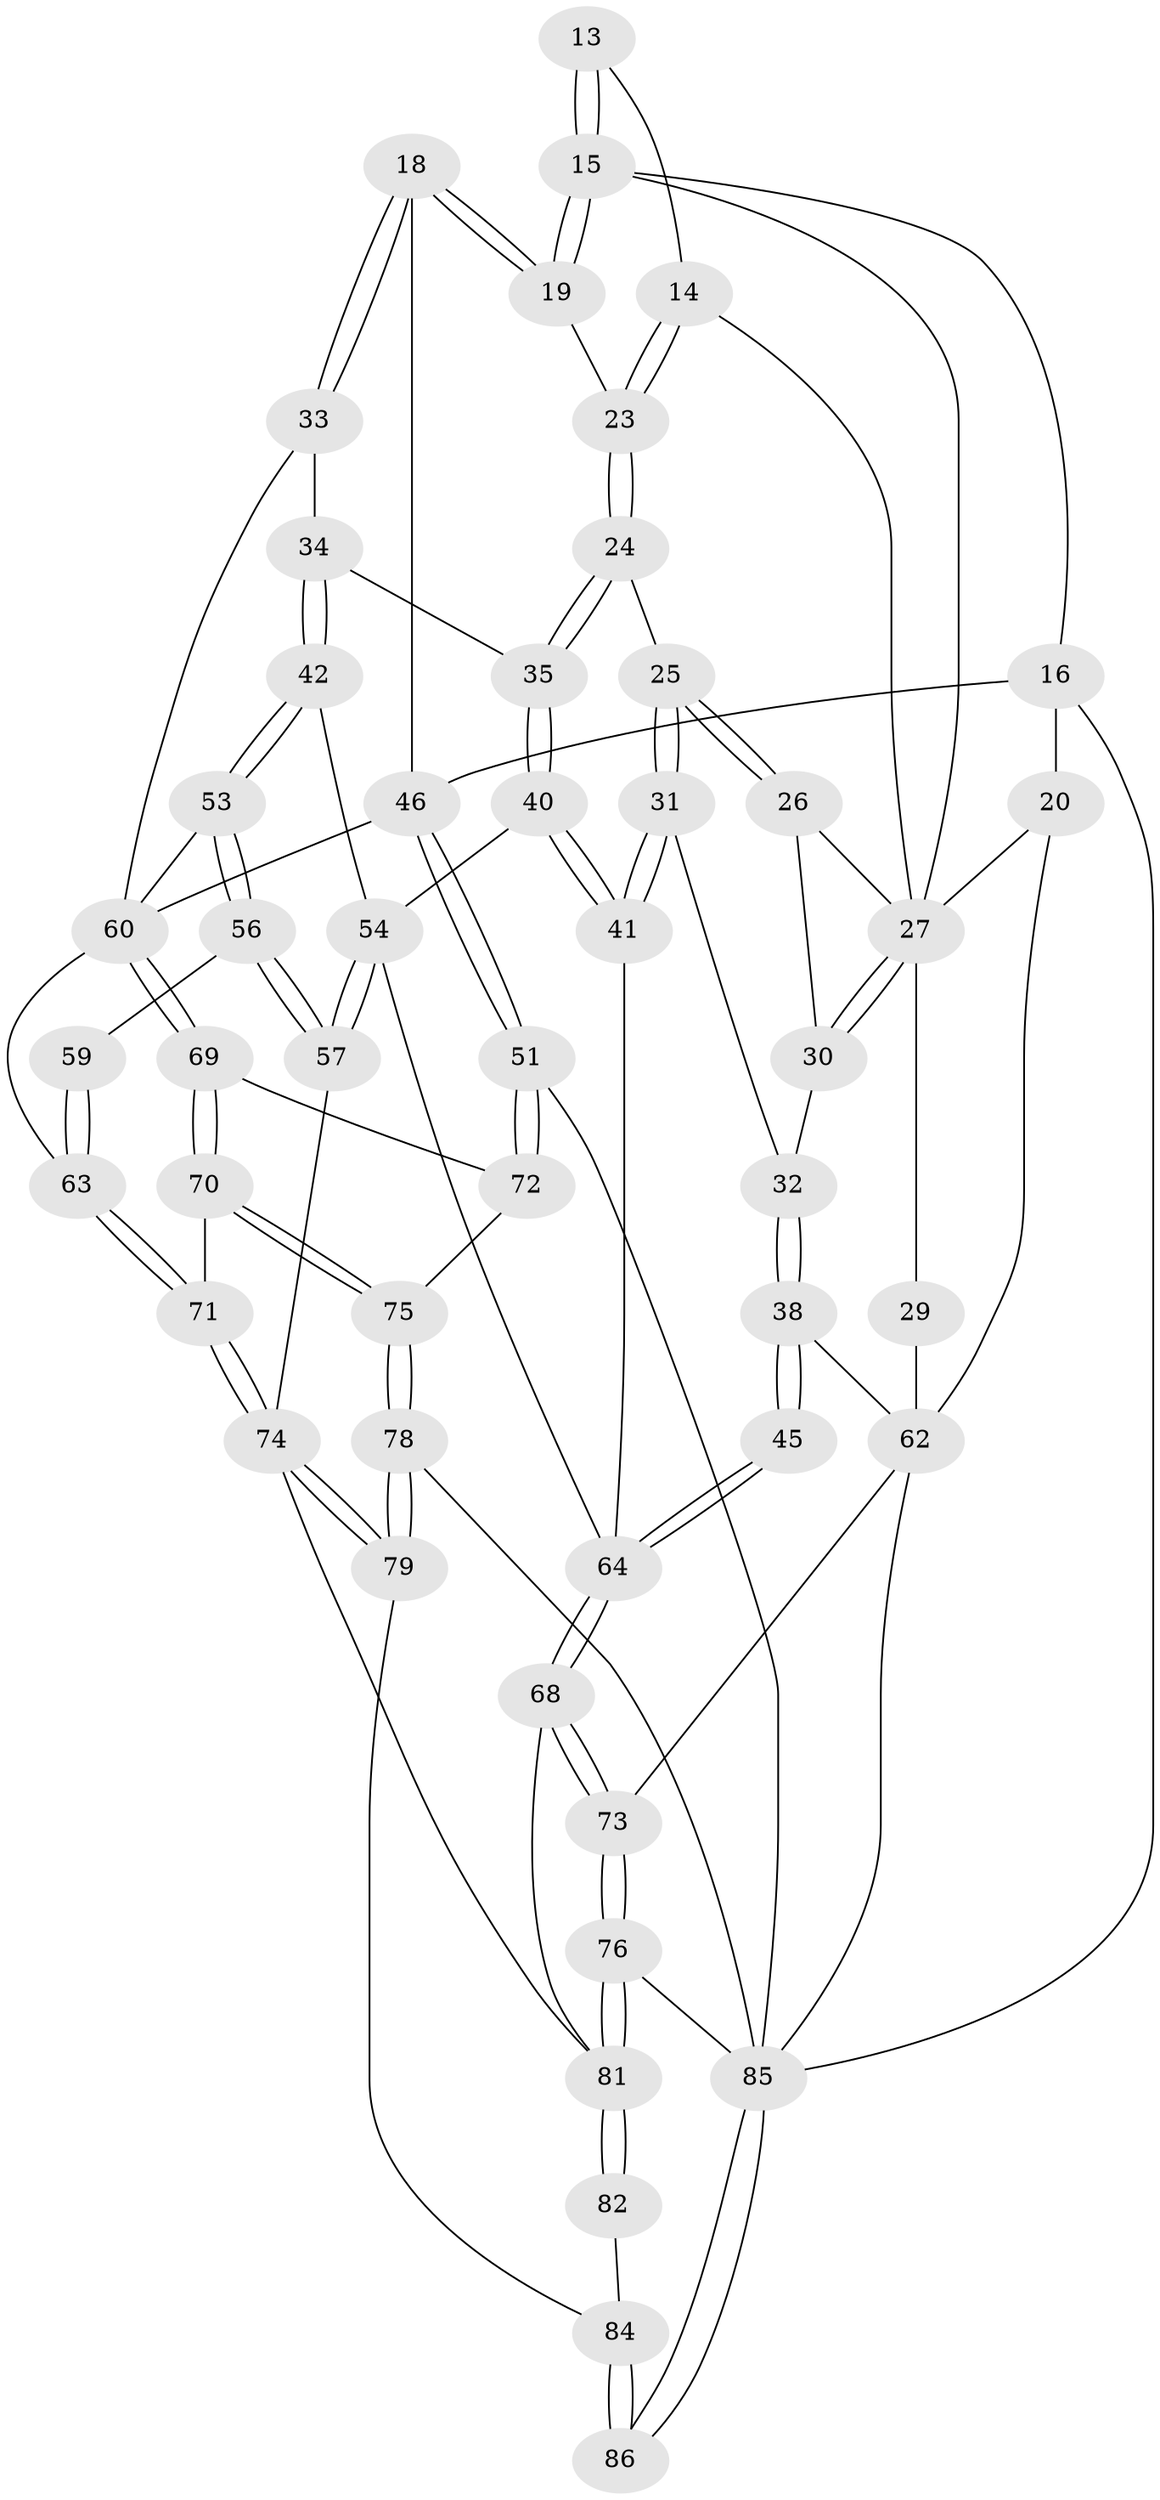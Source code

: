 // original degree distribution, {3: 0.023255813953488372, 6: 0.23255813953488372, 5: 0.4883720930232558, 4: 0.2558139534883721}
// Generated by graph-tools (version 1.1) at 2025/05/03/04/25 22:05:49]
// undirected, 51 vertices, 121 edges
graph export_dot {
graph [start="1"]
  node [color=gray90,style=filled];
  13 [pos="+0.5896653331888916+0.17424275415286702"];
  14 [pos="+0.4686565360304676+0.21758743770699615"];
  15 [pos="+0.7099535483847476+0.2978864785954642",super="+6+7"];
  16 [pos="+1+0",super="+5"];
  18 [pos="+0.7398280385367602+0.3320439381421211"];
  19 [pos="+0.7149880413185912+0.3203472920989049"];
  20 [pos="+0+0",super="+4"];
  23 [pos="+0.6368097147330534+0.35452921002774734"];
  24 [pos="+0.5908300452207077+0.4010505542819495"];
  25 [pos="+0.47437108268410993+0.41021055795261047"];
  26 [pos="+0.4362667837756137+0.32586844038893514"];
  27 [pos="+0.2002365054919959+0.37670952131178526",super="+11+12+10"];
  29 [pos="+0.11430492792780467+0.33637850801083924",super="+21+28"];
  30 [pos="+0.32119916607792837+0.41492713672699016"];
  31 [pos="+0.4616770234973583+0.4271569436004198"];
  32 [pos="+0.37588708667042986+0.4381984826984043"];
  33 [pos="+0.8090011375821948+0.4234470790961384"];
  34 [pos="+0.6725528454601464+0.48936847886822155"];
  35 [pos="+0.5941001482671497+0.42298623757599585"];
  38 [pos="+0.3282322591864604+0.6124204251694381"];
  40 [pos="+0.5946604103541381+0.5341426505805086"];
  41 [pos="+0.4600993330144284+0.5592829245362989"];
  42 [pos="+0.6698631972073121+0.5762333707215024"];
  45 [pos="+0.3547865013259531+0.6347633798561292"];
  46 [pos="+1+0.48939787065803075",super="+17"];
  51 [pos="+1+0.766082242015694"];
  53 [pos="+0.6831843258604081+0.5811831017667943"];
  54 [pos="+0.5669067789021514+0.6538419480958526",super="+43"];
  56 [pos="+0.6270619977754454+0.7103792150580679"];
  57 [pos="+0.6036637959349973+0.7203712976390106"];
  59 [pos="+0.7101092375237321+0.7067739041375019"];
  60 [pos="+0.8497814235456903+0.658566099696527",super="+47+52"];
  62 [pos="+0+1",super="+37+22+49"];
  63 [pos="+0.7250464360980571+0.7232771138515312",super="+61+58"];
  64 [pos="+0.37380234798363243+0.7465492953722886",super="+55+44"];
  68 [pos="+0.37366798455551126+0.7507749755638014"];
  69 [pos="+0.8504892164167701+0.724556607745247"];
  70 [pos="+0.7871303796463198+0.7906866321247948"];
  71 [pos="+0.7594684932672547+0.7993390833730131"];
  72 [pos="+0.9051664697257578+0.752231294102359"];
  73 [pos="+0.2304740652084801+0.8905070135919042"];
  74 [pos="+0.72158046595344+0.8507644654867942",super="+65"];
  75 [pos="+0.8847344431729959+0.8501673745098408"];
  76 [pos="+0.18690497603338216+1"];
  78 [pos="+1+1"];
  79 [pos="+0.7239255347275902+0.878964497414925"];
  81 [pos="+0.46251087567489385+0.9476355307281207",super="+67+66"];
  82 [pos="+0.5492346921189797+0.9199739283741603"];
  84 [pos="+0.5582331397295336+0.9298952437394654",super="+83"];
  85 [pos="+0.6085997777592788+1",super="+80+77"];
  86 [pos="+0.6096720678217892+1"];
  13 -- 14;
  13 -- 15 [weight=2];
  13 -- 15;
  14 -- 23;
  14 -- 23;
  14 -- 27;
  15 -- 19;
  15 -- 19;
  15 -- 16;
  15 -- 27;
  16 -- 20 [weight=2];
  16 -- 46;
  16 -- 85;
  18 -- 19;
  18 -- 19;
  18 -- 33;
  18 -- 33;
  18 -- 46;
  19 -- 23;
  20 -- 62 [weight=2];
  20 -- 27 [weight=2];
  23 -- 24;
  23 -- 24;
  24 -- 25;
  24 -- 35;
  24 -- 35;
  25 -- 26;
  25 -- 26;
  25 -- 31;
  25 -- 31;
  26 -- 30;
  26 -- 27;
  27 -- 30;
  27 -- 30;
  27 -- 29 [weight=2];
  29 -- 62 [weight=3];
  30 -- 32;
  31 -- 32;
  31 -- 41;
  31 -- 41;
  32 -- 38;
  32 -- 38;
  33 -- 34;
  33 -- 60;
  34 -- 35;
  34 -- 42;
  34 -- 42;
  35 -- 40;
  35 -- 40;
  38 -- 45;
  38 -- 45;
  38 -- 62;
  40 -- 41;
  40 -- 41;
  40 -- 54;
  41 -- 64;
  42 -- 53;
  42 -- 53;
  42 -- 54;
  45 -- 64 [weight=2];
  45 -- 64;
  46 -- 51;
  46 -- 51;
  46 -- 60;
  51 -- 72;
  51 -- 72;
  51 -- 85;
  53 -- 56;
  53 -- 56;
  53 -- 60;
  54 -- 57;
  54 -- 57;
  54 -- 64;
  56 -- 57;
  56 -- 57;
  56 -- 59;
  57 -- 74;
  59 -- 63 [weight=2];
  59 -- 63;
  60 -- 69;
  60 -- 69;
  60 -- 63 [weight=2];
  62 -- 73;
  62 -- 85 [weight=2];
  63 -- 71;
  63 -- 71;
  64 -- 68;
  64 -- 68;
  68 -- 73;
  68 -- 73;
  68 -- 81;
  69 -- 70;
  69 -- 70;
  69 -- 72;
  70 -- 71;
  70 -- 75;
  70 -- 75;
  71 -- 74;
  71 -- 74;
  72 -- 75;
  73 -- 76;
  73 -- 76;
  74 -- 79;
  74 -- 79;
  74 -- 81;
  75 -- 78;
  75 -- 78;
  76 -- 81;
  76 -- 81;
  76 -- 85;
  78 -- 79;
  78 -- 79;
  78 -- 85;
  79 -- 84;
  81 -- 82 [weight=2];
  81 -- 82;
  82 -- 84;
  84 -- 86 [weight=2];
  84 -- 86;
  85 -- 86;
  85 -- 86;
}
